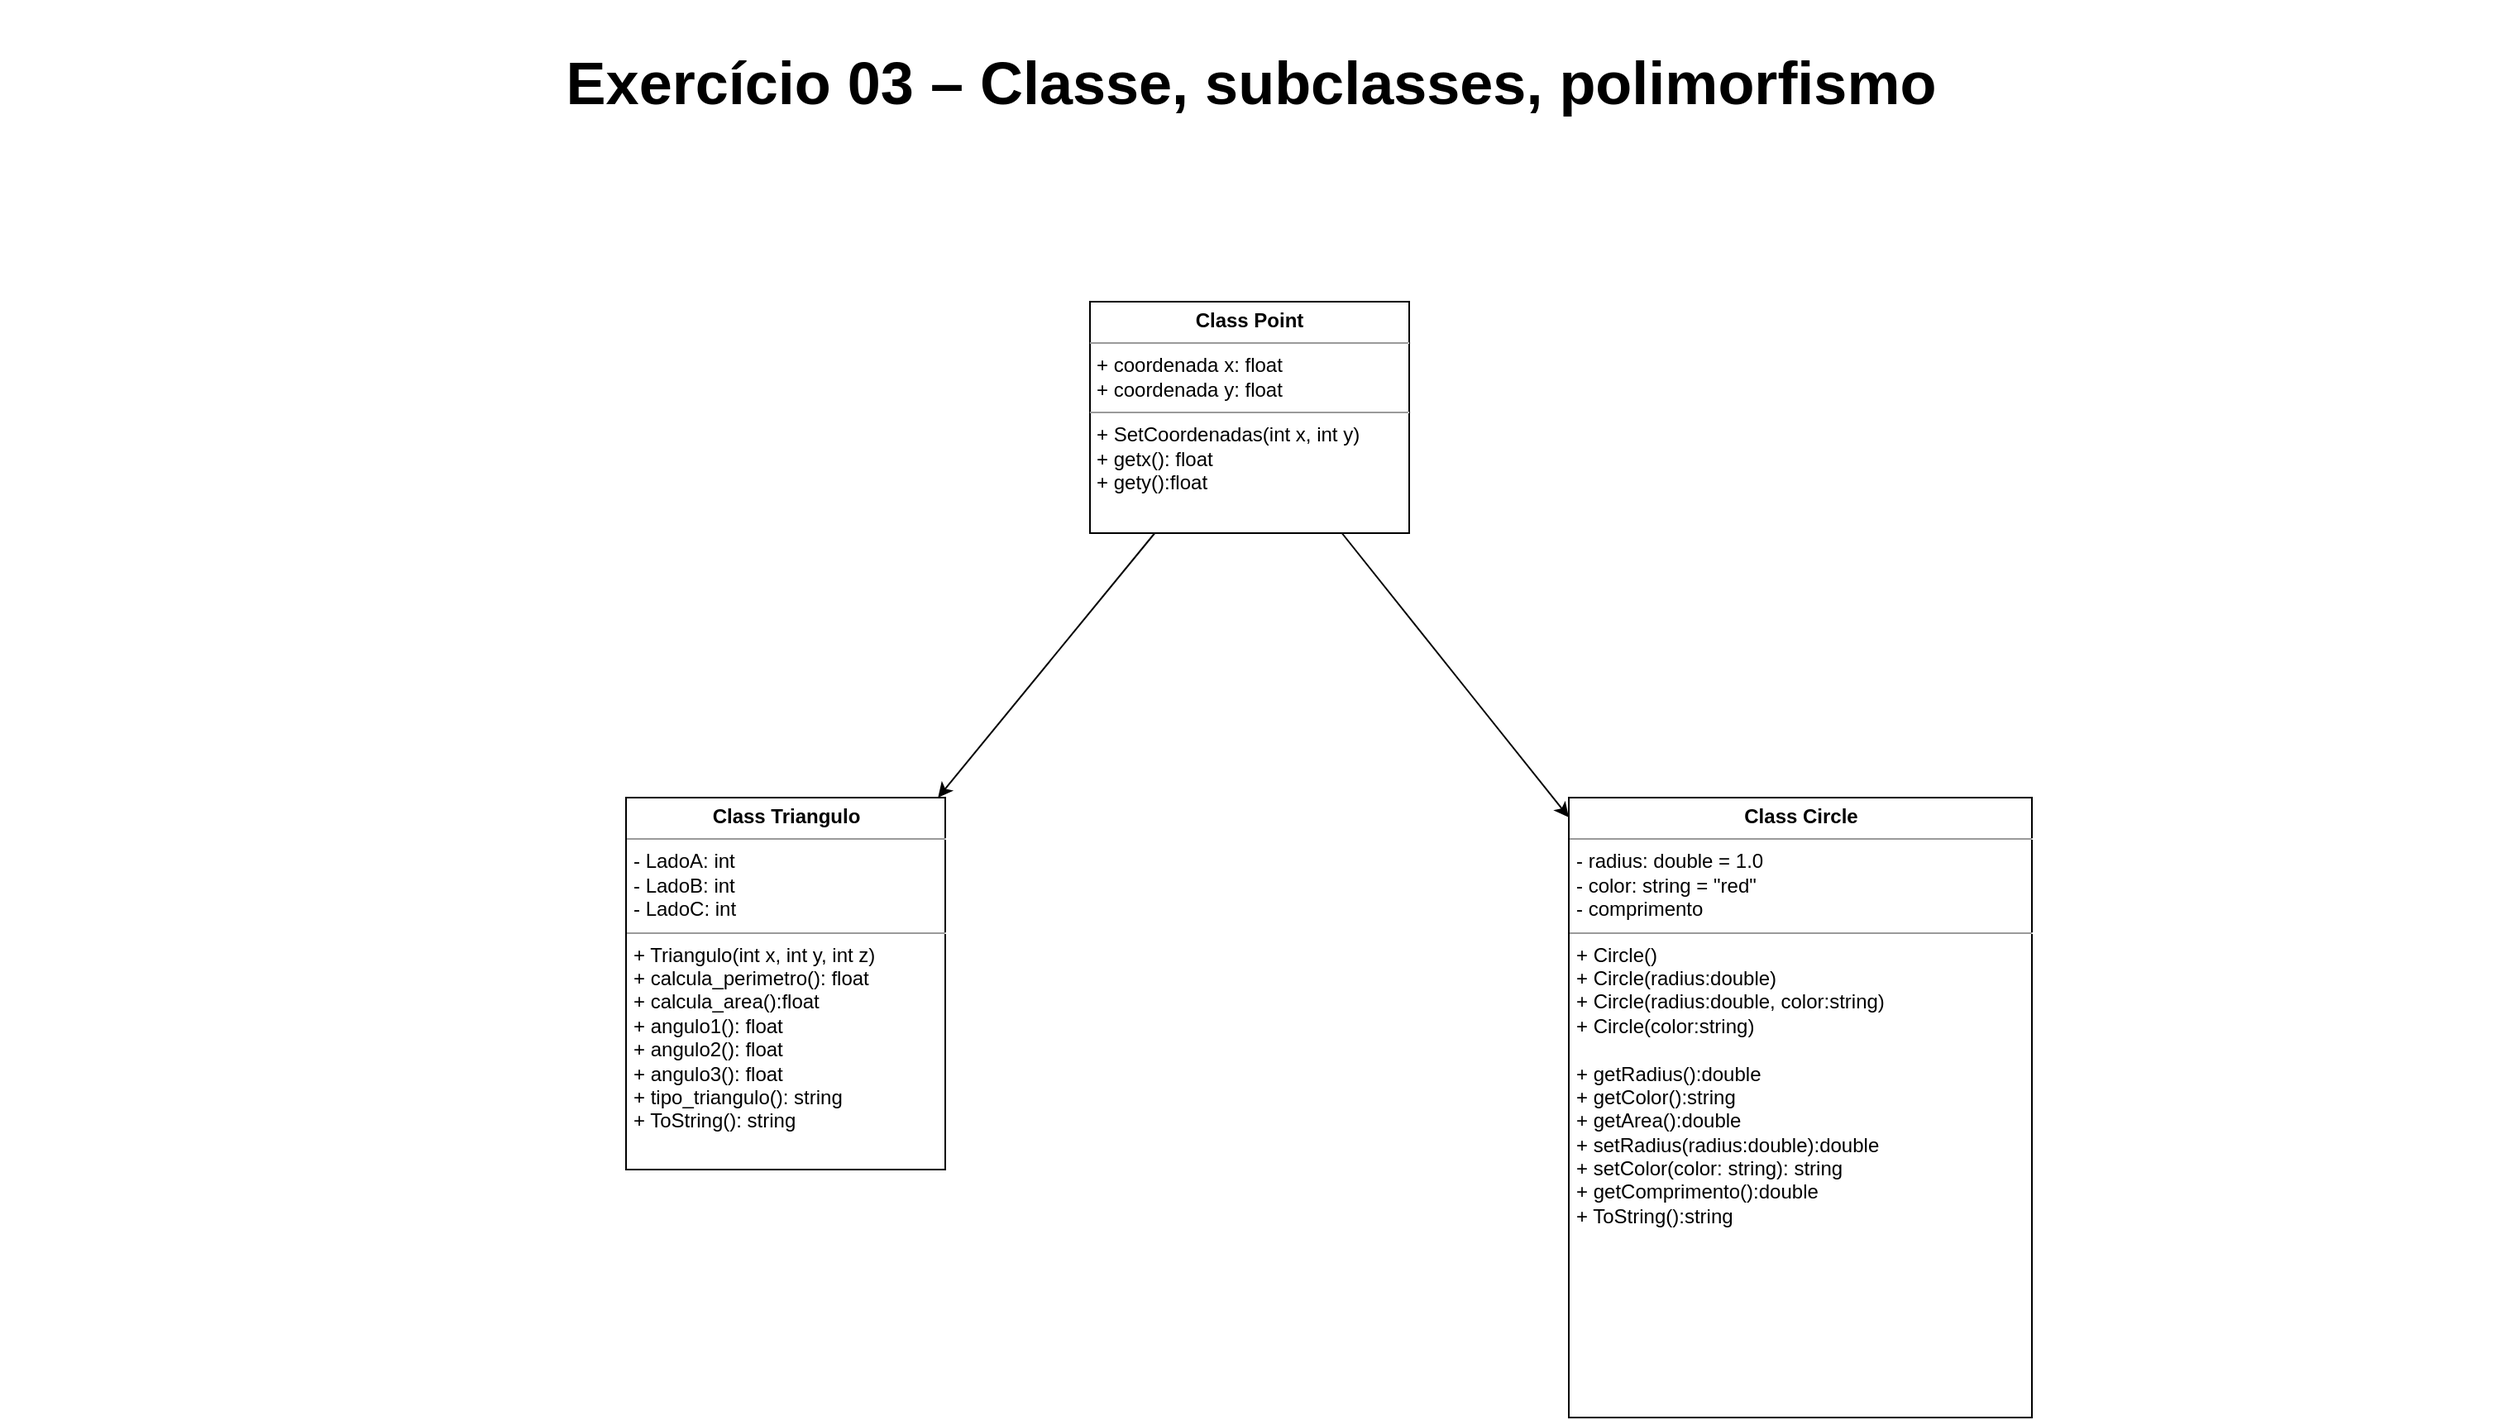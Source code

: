 <mxfile version="10.7.3" type="device"><diagram name="Page-1" id="929967ad-93f9-6ef4-fab6-5d389245f69c"><mxGraphModel dx="494" dy="242" grid="1" gridSize="10" guides="1" tooltips="1" connect="1" arrows="1" fold="1" page="1" pageScale="1.5" pageWidth="1169" pageHeight="826" background="none" math="0" shadow="0"><root><mxCell id="0" style=";html=1;"/><mxCell id="1" style=";html=1;" parent="0"/><mxCell id="1672d66443f91eb5-23" value="Exercício 03 – Classe, subclasses, polimorfismo" style="text;strokeColor=none;fillColor=none;html=1;fontSize=36;fontStyle=1;verticalAlign=middle;align=center;" parent="1" vertex="1"><mxGeometry x="150.5" y="50" width="1510" height="100" as="geometry"/></mxCell><mxCell id="A1uPcaGq5UIzqywUQOI1-15" style="edgeStyle=none;rounded=0;orthogonalLoop=1;jettySize=auto;html=1;strokeColor=#000000;" edge="1" parent="1" source="A1uPcaGq5UIzqywUQOI1-8" target="A1uPcaGq5UIzqywUQOI1-9"><mxGeometry relative="1" as="geometry"/></mxCell><mxCell id="A1uPcaGq5UIzqywUQOI1-16" style="edgeStyle=none;rounded=0;orthogonalLoop=1;jettySize=auto;html=1;strokeColor=#000000;" edge="1" parent="1" source="A1uPcaGq5UIzqywUQOI1-8" target="A1uPcaGq5UIzqywUQOI1-14"><mxGeometry relative="1" as="geometry"/></mxCell><mxCell id="A1uPcaGq5UIzqywUQOI1-8" value="&lt;p style=&quot;margin: 0px ; margin-top: 4px ; text-align: center&quot;&gt;&lt;b&gt;Class Point&lt;/b&gt;&lt;/p&gt;&lt;hr size=&quot;1&quot;&gt;&lt;p style=&quot;margin: 0px ; margin-left: 4px&quot;&gt;+ coordenada x: float&lt;/p&gt;&lt;p style=&quot;margin: 0px ; margin-left: 4px&quot;&gt;+ coordenada y: float&lt;br&gt;&lt;/p&gt;&lt;hr size=&quot;1&quot;&gt;&lt;p style=&quot;margin: 0px ; margin-left: 4px&quot;&gt;+ SetCoordenadas(int x, int y)&lt;/p&gt;&lt;p style=&quot;margin: 0px ; margin-left: 4px&quot;&gt;+ getx(): float&lt;/p&gt;&lt;p style=&quot;margin: 0px ; margin-left: 4px&quot;&gt;+ gety():float&lt;/p&gt;" style="verticalAlign=top;align=left;overflow=fill;fontSize=12;fontFamily=Helvetica;html=1;" vertex="1" parent="1"><mxGeometry x="809" y="232.5" width="193" height="140" as="geometry"/></mxCell><mxCell id="A1uPcaGq5UIzqywUQOI1-9" value="&lt;p style=&quot;margin: 0px ; margin-top: 4px ; text-align: center&quot;&gt;&lt;b&gt;Class Triangulo&lt;/b&gt;&lt;/p&gt;&lt;hr size=&quot;1&quot;&gt;&lt;p style=&quot;margin: 0px ; margin-left: 4px&quot;&gt;- LadoA: int&lt;/p&gt;&lt;p style=&quot;margin: 0px ; margin-left: 4px&quot;&gt;- LadoB: int&lt;br&gt;&lt;/p&gt;&lt;p style=&quot;margin: 0px ; margin-left: 4px&quot;&gt;- LadoC: int&lt;br&gt;&lt;/p&gt;&lt;hr size=&quot;1&quot;&gt;&lt;p style=&quot;margin: 0px ; margin-left: 4px&quot;&gt;+ Triangulo(int x, int y, int z)&lt;/p&gt;&lt;p style=&quot;margin: 0px ; margin-left: 4px&quot;&gt;+ calcula_perimetro(): float&lt;/p&gt;&lt;p style=&quot;margin: 0px ; margin-left: 4px&quot;&gt;+ calcula_area():float&lt;/p&gt;&lt;p style=&quot;margin: 0px ; margin-left: 4px&quot;&gt;+ angulo1(): float&lt;/p&gt;&lt;p style=&quot;margin: 0px ; margin-left: 4px&quot;&gt;+ angulo2(): float&lt;br&gt;&lt;/p&gt;&lt;p style=&quot;margin: 0px ; margin-left: 4px&quot;&gt;+ angulo3(): float&lt;br&gt;&lt;/p&gt;&lt;p style=&quot;margin: 0px ; margin-left: 4px&quot;&gt;+ tipo_triangulo(): string&lt;/p&gt;&lt;p style=&quot;margin: 0px ; margin-left: 4px&quot;&gt;+ ToString(): string&lt;/p&gt;" style="verticalAlign=top;align=left;overflow=fill;fontSize=12;fontFamily=Helvetica;html=1;" vertex="1" parent="1"><mxGeometry x="528.5" y="532.5" width="193" height="225" as="geometry"/></mxCell><mxCell id="A1uPcaGq5UIzqywUQOI1-14" value="&lt;p style=&quot;margin: 0px ; margin-top: 4px ; text-align: center&quot;&gt;&lt;b&gt;Class Circle&lt;/b&gt;&lt;/p&gt;&lt;hr size=&quot;1&quot;&gt;&lt;p style=&quot;margin: 0px ; margin-left: 4px&quot;&gt;- radius: double = 1.0&lt;/p&gt;&lt;p style=&quot;margin: 0px ; margin-left: 4px&quot;&gt;- color: string = &quot;red&quot;&lt;/p&gt;&lt;p style=&quot;margin: 0px ; margin-left: 4px&quot;&gt;- comprimento&lt;/p&gt;&lt;hr size=&quot;1&quot;&gt;&lt;p style=&quot;margin: 0px ; margin-left: 4px&quot;&gt;+ Circle()&lt;/p&gt;&lt;p style=&quot;margin: 0px ; margin-left: 4px&quot;&gt;+ Circle(radius:double)&lt;/p&gt;&lt;p style=&quot;margin: 0px ; margin-left: 4px&quot;&gt;+ Circle(radius:double, color:string)&lt;/p&gt;&lt;p style=&quot;margin: 0px ; margin-left: 4px&quot;&gt;+ Circle(color:string)&lt;/p&gt;&lt;p style=&quot;margin: 0px ; margin-left: 4px&quot;&gt;&lt;br&gt;&lt;/p&gt;&lt;p style=&quot;margin: 0px ; margin-left: 4px&quot;&gt;+ getRadius():double&lt;/p&gt;&lt;p style=&quot;margin: 0px ; margin-left: 4px&quot;&gt;+ getColor():string&lt;/p&gt;&lt;p style=&quot;margin: 0px ; margin-left: 4px&quot;&gt;+ getArea():double&lt;/p&gt;&lt;p style=&quot;margin: 0px ; margin-left: 4px&quot;&gt;+ setRadius(radius:double):double&lt;/p&gt;&lt;p style=&quot;margin: 0px ; margin-left: 4px&quot;&gt;+ setColor(color: string): string&lt;/p&gt;&lt;p style=&quot;margin: 0px ; margin-left: 4px&quot;&gt;+ getComprimento():double&lt;/p&gt;&lt;p style=&quot;margin: 0px ; margin-left: 4px&quot;&gt;+ ToString():string&lt;/p&gt;" style="verticalAlign=top;align=left;overflow=fill;fontSize=12;fontFamily=Helvetica;html=1;" vertex="1" parent="1"><mxGeometry x="1098.5" y="532.5" width="280" height="375" as="geometry"/></mxCell></root></mxGraphModel></diagram></mxfile>